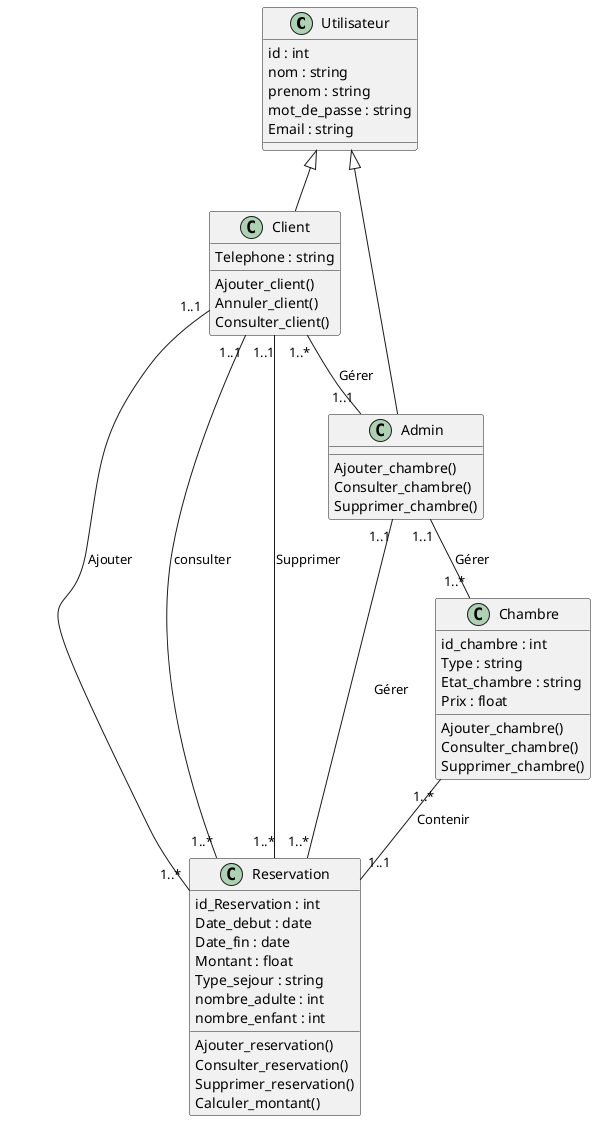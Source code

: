 @startuml
' Définition des classes

class Utilisateur {
  id : int
  nom : string
  prenom : string
  mot_de_passe : string
  Email : string
}

class Client {
  Telephone : string
  Ajouter_client()
  Annuler_client()
  Consulter_client()
}

class Admin {
  Ajouter_chambre()
  Consulter_chambre()
  Supprimer_chambre()
}

class Chambre {
  id_chambre : int
  Type : string
  Etat_chambre : string
  Prix : float
  Ajouter_chambre()
  Consulter_chambre()
  Supprimer_chambre()
}

class Reservation {
  id_Reservation : int
  Date_debut : date
  Date_fin : date
  Montant : float
  Type_sejour : string
  nombre_adulte : int
  nombre_enfant : int
  Ajouter_reservation()
  Consulter_reservation()
  Supprimer_reservation()
  Calculer_montant()
}

' Héritage

Utilisateur <|-- Client
Utilisateur <|-- Admin

' Relations
Client "1..*" -- "1..1" Admin : Gérer
Client "1..1" -- "1..*" Reservation : Ajouter
Client "1..1" -- "1..*" Reservation : consulter
Client "1..1" -- "1..*" Reservation : Supprimer
Admin "1..1" -- "1..*" Chambre: Gérer
Admin "1..1" -- "1..*"Reservation: Gérer
Chambre "1..*" -- "1..1" Reservation : Contenir


@enduml
